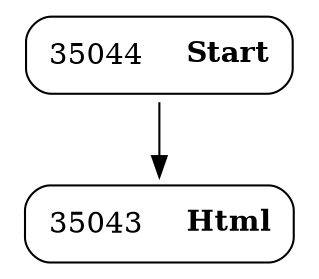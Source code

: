 digraph ast {
node [shape=none];
35043 [label=<<TABLE border='1' cellspacing='0' cellpadding='10' style='rounded' ><TR><TD border='0'>35043</TD><TD border='0'><B>Html</B></TD></TR></TABLE>>];
35044 [label=<<TABLE border='1' cellspacing='0' cellpadding='10' style='rounded' ><TR><TD border='0'>35044</TD><TD border='0'><B>Start</B></TD></TR></TABLE>>];
35044 -> 35043 [weight=2];
}

